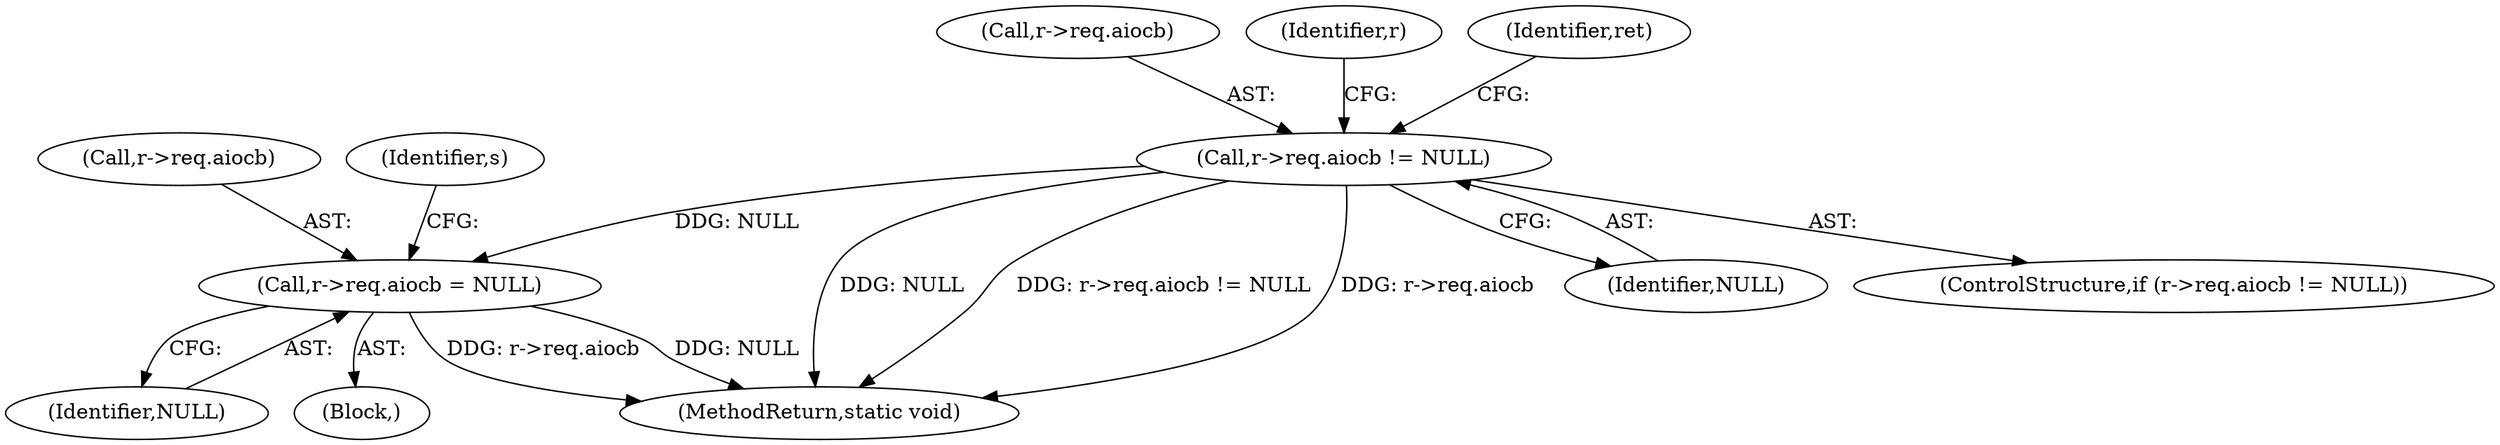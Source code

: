 digraph "0_qemu_103b40f51e4012b3b0ad20f615562a1806d7f49a@pointer" {
"1000123" [label="(Call,r->req.aiocb != NULL)"];
"1000131" [label="(Call,r->req.aiocb = NULL)"];
"1000137" [label="(Identifier,NULL)"];
"1000124" [label="(Call,r->req.aiocb)"];
"1000134" [label="(Identifier,r)"];
"1000131" [label="(Call,r->req.aiocb = NULL)"];
"1000132" [label="(Call,r->req.aiocb)"];
"1000140" [label="(Identifier,s)"];
"1000147" [label="(Identifier,ret)"];
"1000198" [label="(MethodReturn,static void)"];
"1000129" [label="(Identifier,NULL)"];
"1000123" [label="(Call,r->req.aiocb != NULL)"];
"1000122" [label="(ControlStructure,if (r->req.aiocb != NULL))"];
"1000130" [label="(Block,)"];
"1000123" -> "1000122"  [label="AST: "];
"1000123" -> "1000129"  [label="CFG: "];
"1000124" -> "1000123"  [label="AST: "];
"1000129" -> "1000123"  [label="AST: "];
"1000134" -> "1000123"  [label="CFG: "];
"1000147" -> "1000123"  [label="CFG: "];
"1000123" -> "1000198"  [label="DDG: NULL"];
"1000123" -> "1000198"  [label="DDG: r->req.aiocb != NULL"];
"1000123" -> "1000198"  [label="DDG: r->req.aiocb"];
"1000123" -> "1000131"  [label="DDG: NULL"];
"1000131" -> "1000130"  [label="AST: "];
"1000131" -> "1000137"  [label="CFG: "];
"1000132" -> "1000131"  [label="AST: "];
"1000137" -> "1000131"  [label="AST: "];
"1000140" -> "1000131"  [label="CFG: "];
"1000131" -> "1000198"  [label="DDG: r->req.aiocb"];
"1000131" -> "1000198"  [label="DDG: NULL"];
}
